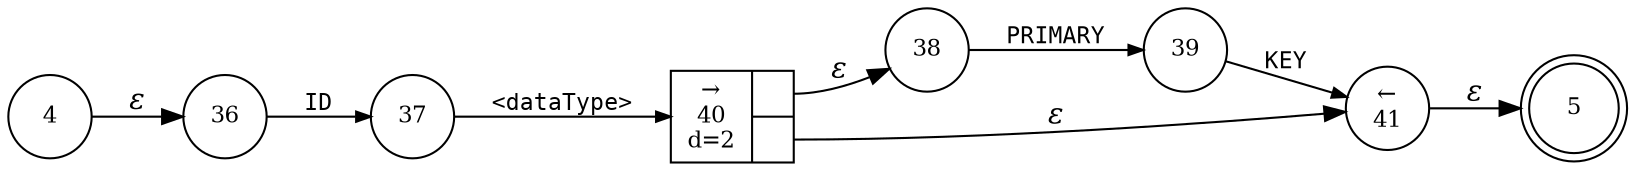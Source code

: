 digraph ATN {
rankdir=LR;
s5[fontsize=11, label="5", shape=doublecircle, fixedsize=true, width=.6];
s4[fontsize=11,label="4", shape=circle, fixedsize=true, width=.55, peripheries=1];
s36[fontsize=11,label="36", shape=circle, fixedsize=true, width=.55, peripheries=1];
s37[fontsize=11,label="37", shape=circle, fixedsize=true, width=.55, peripheries=1];
s38[fontsize=11,label="38", shape=circle, fixedsize=true, width=.55, peripheries=1];
s39[fontsize=11,label="39", shape=circle, fixedsize=true, width=.55, peripheries=1];
s40[fontsize=11,label="{&rarr;\n40\nd=2|{<p0>|<p1>}}", shape=record, fixedsize=false, peripheries=1];
s41[fontsize=11,label="&larr;\n41", shape=circle, fixedsize=true, width=.55, peripheries=1];
s4 -> s36 [fontname="Times-Italic", label="&epsilon;"];
s36 -> s37 [fontsize=11, fontname="Courier", arrowsize=.7, label = "ID", arrowhead = normal];
s37 -> s40 [fontsize=11, fontname="Courier", arrowsize=.7, label = "<dataType>", arrowhead = normal];
s40:p0 -> s38 [fontname="Times-Italic", label="&epsilon;"];
s40:p1 -> s41 [fontname="Times-Italic", label="&epsilon;"];
s38 -> s39 [fontsize=11, fontname="Courier", arrowsize=.7, label = "PRIMARY", arrowhead = normal];
s41 -> s5 [fontname="Times-Italic", label="&epsilon;"];
s39 -> s41 [fontsize=11, fontname="Courier", arrowsize=.7, label = "KEY", arrowhead = normal];
}